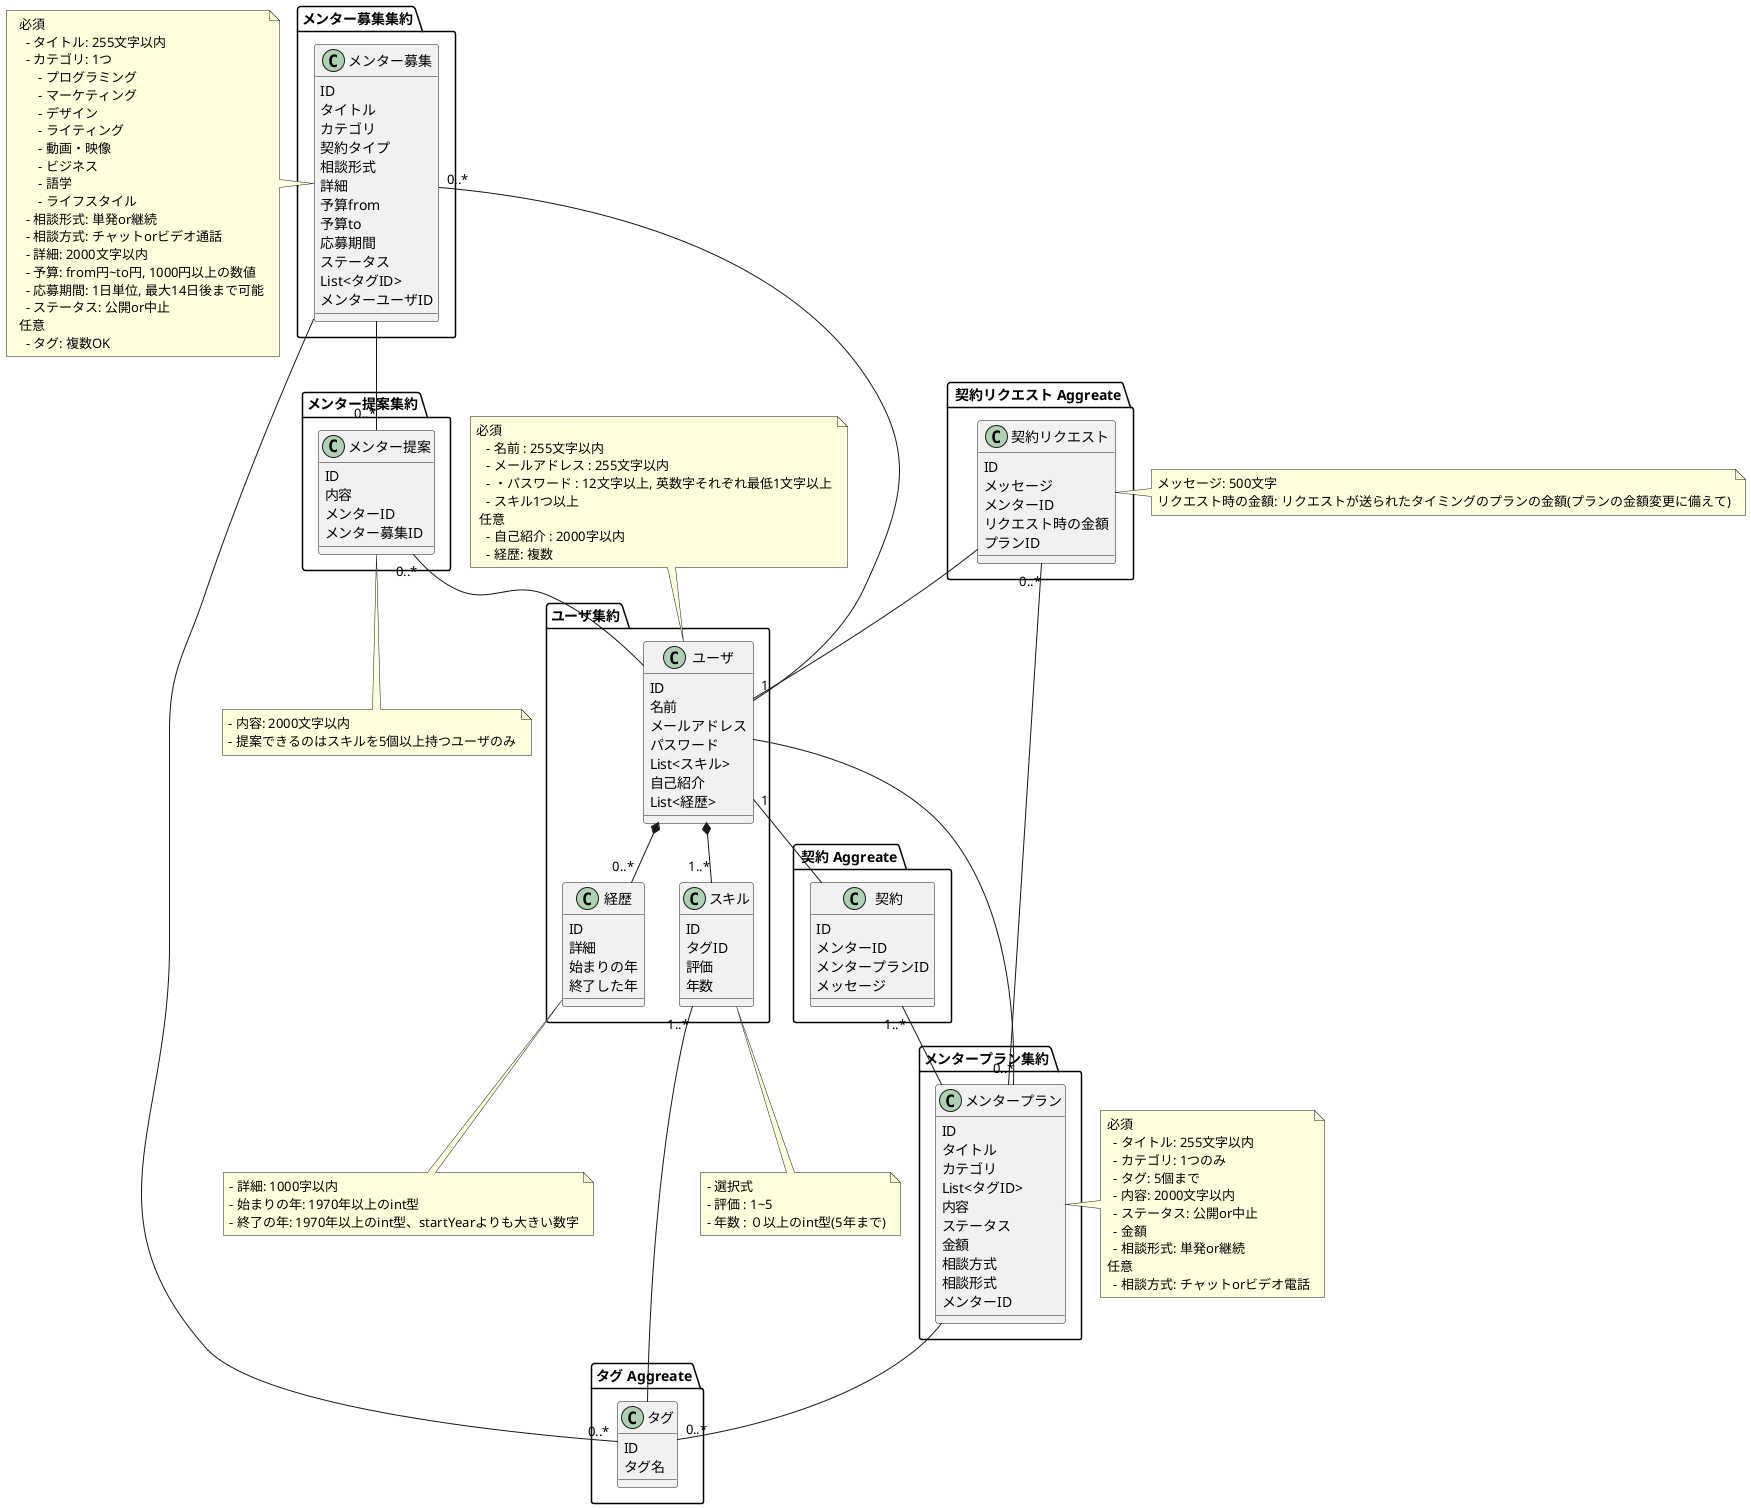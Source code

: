 @startuml
package “ユーザ集約” {
  ユーザ  *-- “0..*” 経歴
  ユーザ  *-- “1..*” スキル
}
object ユーザ {
  ID
  名前
  メールアドレス
  パスワード
  List<スキル>
  自己紹介
  List<経歴>
}
object 経歴 {
  ID
  詳細
  始まりの年
  終了した年
}
object スキル {
  ID
  タグID
  評価
  年数
}
note top of ユーザ
  必須
     - 名前 : 255文字以内
     - メールアドレス : 255文字以内
     - ・パスワード : 12文字以上, 英数字それぞれ最低1文字以上
     - スキル1つ以上
   任意
     - 自己紹介 : 2000字以内
     - 経歴: 複数
end note
note bottom of 経歴
  - 詳細: 1000字以内
  - 始まりの年: 1970年以上のint型
  - 終了の年: 1970年以上のint型、startYearよりも大きい数字
end note
note bottom of スキル
  - 選択式
  - 評価 : 1~5
  - 年数 : ０以上のint型(5年まで)
end note


package “メンター募集集約” {
  メンター募集 “0..*” --  ユーザ
}
object メンター募集 {
  ID
  タイトル
  カテゴリ
  契約タイプ
  相談形式
  詳細
  予算from
  予算to
  応募期間
  ステータス
  List<タグID>
  メンターユーザID
}
note left of メンター募集
  必須
    - タイトル: 255文字以内
    - カテゴリ: 1つ
　　- プログラミング
　　- マーケティング
　　- デザイン
　　- ライティング
　　- 動画・映像
　　- ビジネス
　　- 語学
　　- ライフスタイル
    - 相談形式: 単発or継続
    - 相談方式: チャットorビデオ通話
    - 詳細: 2000文字以内
    - 予算: from円~to円, 1000円以上の数値
    - 応募期間: 1日単位, 最大14日後まで可能
    - ステータス: 公開or中止
  任意
    - タグ: 複数OK
end note

package “メンター提案集約” {
  メンター募集 -- “0..*”  メンター提案
  メンター提案 "0..*" -- ユーザ
}
object メンター提案 {
  ID
  内容
  メンターID
  メンター募集ID
}
note bottom of メンター提案
  - 内容: 2000文字以内
  - 提案できるのはスキルを5個以上持つユーザのみ
end note
package “メンタープラン集約” {
  ユーザ -- “0..*” メンタープラン
}
object メンタープラン {
  ID
  タイトル
  カテゴリ
  List<タグID>
  内容
  ステータス
  金額
  相談方式
  相談形式
  メンターID
}
note right of メンタープラン
  必須
    - タイトル: 255文字以内
    - カテゴリ: 1つのみ
    - タグ: 5個まで
    - 内容: 2000文字以内
    - ステータス: 公開or中止
    - 金額
    - 相談形式: 単発or継続
  任意
    - 相談方式: チャットorビデオ電話
end note

package ” 契約リクエスト Aggreate”{
  契約リクエスト -- "1" ユーザ
  契約リクエスト"0..*" -- メンタープラン
}

object 契約リクエスト {
  ID
  メッセージ
  メンターID
  リクエスト時の金額
  プランID
}
note right of 契約リクエスト
  メッセージ: 500文字
  リクエスト時の金額: リクエストが送られたタイミングのプランの金額(プランの金額変更に備えて)
end note


package ” 契約 Aggreate”{
  契約 “1..*” -- メンタープラン
  ユーザ “1” -- 契約
}
object 契約 {
  ID
  メンターID
  メンタープランID
  メッセージ
}
package “タグ Aggreate”  {
  スキル “1..*” -- タグ
  メンター募集 -- “0..*” タグ
  メンタープラン -- “0..*” タグ
}
object タグ {
  ID
  タグ名
}
@enduml
